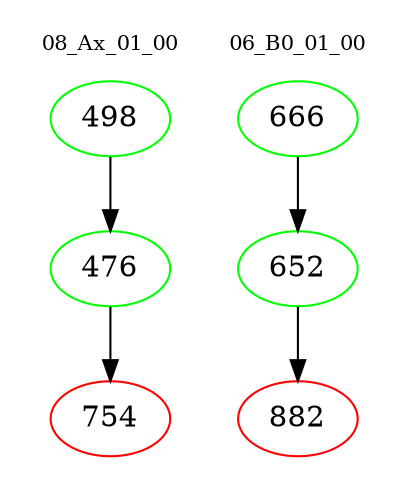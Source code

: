 digraph{
subgraph cluster_0 {
color = white
label = "08_Ax_01_00";
fontsize=10;
T0_498 [label="498", color="green"]
T0_498 -> T0_476 [color="black"]
T0_476 [label="476", color="green"]
T0_476 -> T0_754 [color="black"]
T0_754 [label="754", color="red"]
}
subgraph cluster_1 {
color = white
label = "06_B0_01_00";
fontsize=10;
T1_666 [label="666", color="green"]
T1_666 -> T1_652 [color="black"]
T1_652 [label="652", color="green"]
T1_652 -> T1_882 [color="black"]
T1_882 [label="882", color="red"]
}
}
